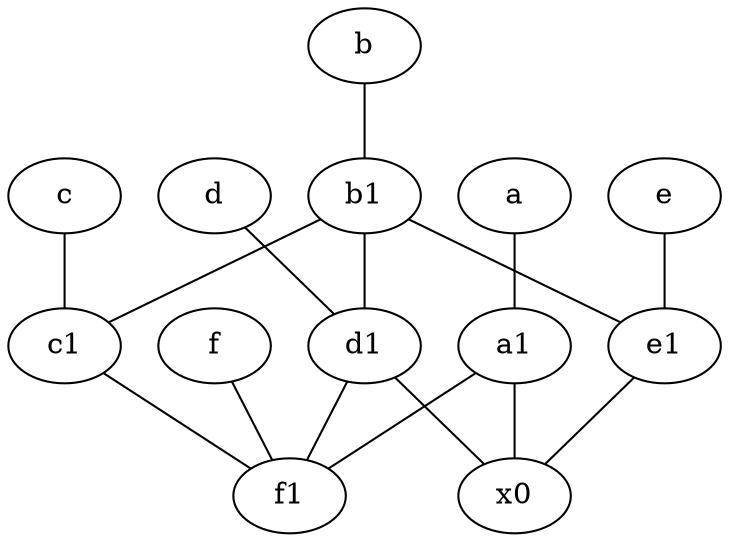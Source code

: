 graph {
	node [labelfontsize=50]
	f [labelfontsize=50 pos="3,9!"]
	e1 [labelfontsize=50 pos="7,7!"]
	b1 [labelfontsize=50 pos="9,4!"]
	d [labelfontsize=50 pos="2,5!"]
	f1 [labelfontsize=50 pos="3,8!"]
	e [labelfontsize=50 pos="7,9!"]
	c [labelfontsize=50 pos="4.5,2!"]
	x0 [labelfontsize=50]
	c1 [labelfontsize=50 pos="4.5,3!"]
	d1 [labelfontsize=50 pos="3,5!"]
	a [labelfontsize=50 pos="8,2!"]
	b [labelfontsize=50 pos="10,4!"]
	a1 [labelfontsize=50 pos="8,3!"]
	d1 -- f1
	b1 -- d1
	d -- d1
	a -- a1
	e -- e1
	e1 -- x0
	a1 -- f1
	d1 -- x0
	b1 -- c1
	f -- f1
	a1 -- x0
	c1 -- f1
	c -- c1
	b -- b1
	b1 -- e1
}
